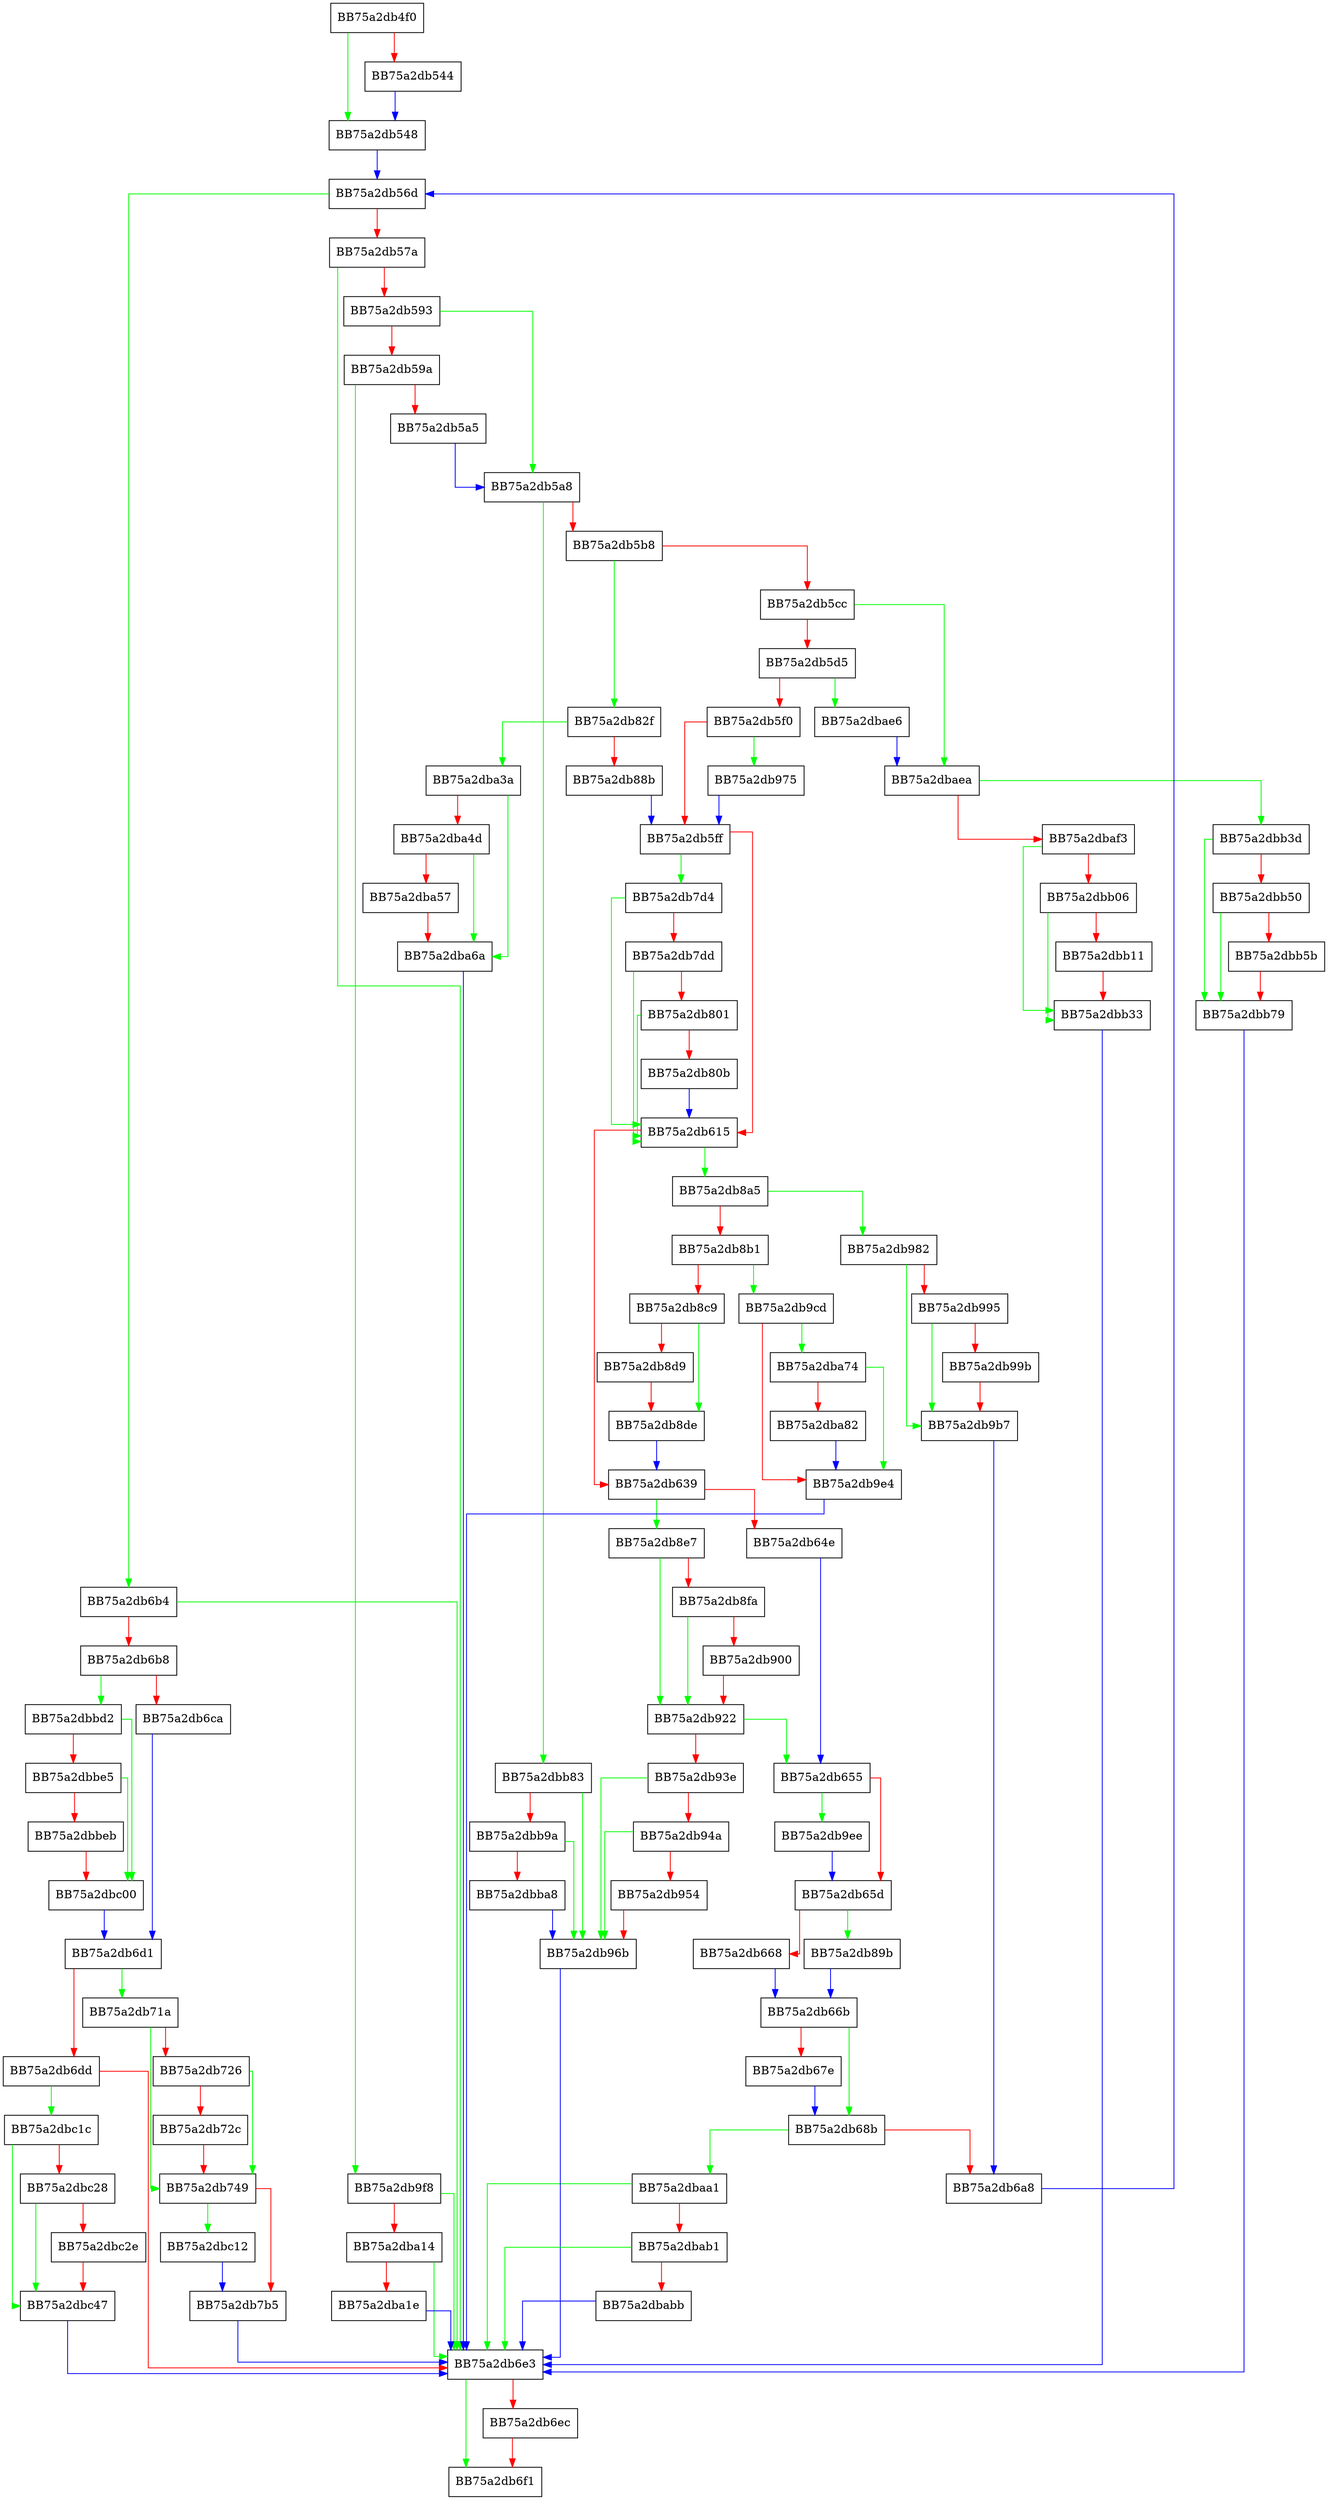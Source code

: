 digraph MapSections {
  node [shape="box"];
  graph [splines=ortho];
  BB75a2db4f0 -> BB75a2db548 [color="green"];
  BB75a2db4f0 -> BB75a2db544 [color="red"];
  BB75a2db544 -> BB75a2db548 [color="blue"];
  BB75a2db548 -> BB75a2db56d [color="blue"];
  BB75a2db56d -> BB75a2db6b4 [color="green"];
  BB75a2db56d -> BB75a2db57a [color="red"];
  BB75a2db57a -> BB75a2db6e3 [color="green"];
  BB75a2db57a -> BB75a2db593 [color="red"];
  BB75a2db593 -> BB75a2db5a8 [color="green"];
  BB75a2db593 -> BB75a2db59a [color="red"];
  BB75a2db59a -> BB75a2db9f8 [color="green"];
  BB75a2db59a -> BB75a2db5a5 [color="red"];
  BB75a2db5a5 -> BB75a2db5a8 [color="blue"];
  BB75a2db5a8 -> BB75a2dbb83 [color="green"];
  BB75a2db5a8 -> BB75a2db5b8 [color="red"];
  BB75a2db5b8 -> BB75a2db82f [color="green"];
  BB75a2db5b8 -> BB75a2db5cc [color="red"];
  BB75a2db5cc -> BB75a2dbaea [color="green"];
  BB75a2db5cc -> BB75a2db5d5 [color="red"];
  BB75a2db5d5 -> BB75a2dbae6 [color="green"];
  BB75a2db5d5 -> BB75a2db5f0 [color="red"];
  BB75a2db5f0 -> BB75a2db975 [color="green"];
  BB75a2db5f0 -> BB75a2db5ff [color="red"];
  BB75a2db5ff -> BB75a2db7d4 [color="green"];
  BB75a2db5ff -> BB75a2db615 [color="red"];
  BB75a2db615 -> BB75a2db8a5 [color="green"];
  BB75a2db615 -> BB75a2db639 [color="red"];
  BB75a2db639 -> BB75a2db8e7 [color="green"];
  BB75a2db639 -> BB75a2db64e [color="red"];
  BB75a2db64e -> BB75a2db655 [color="blue"];
  BB75a2db655 -> BB75a2db9ee [color="green"];
  BB75a2db655 -> BB75a2db65d [color="red"];
  BB75a2db65d -> BB75a2db89b [color="green"];
  BB75a2db65d -> BB75a2db668 [color="red"];
  BB75a2db668 -> BB75a2db66b [color="blue"];
  BB75a2db66b -> BB75a2db68b [color="green"];
  BB75a2db66b -> BB75a2db67e [color="red"];
  BB75a2db67e -> BB75a2db68b [color="blue"];
  BB75a2db68b -> BB75a2dbaa1 [color="green"];
  BB75a2db68b -> BB75a2db6a8 [color="red"];
  BB75a2db6a8 -> BB75a2db56d [color="blue"];
  BB75a2db6b4 -> BB75a2db6e3 [color="green"];
  BB75a2db6b4 -> BB75a2db6b8 [color="red"];
  BB75a2db6b8 -> BB75a2dbbd2 [color="green"];
  BB75a2db6b8 -> BB75a2db6ca [color="red"];
  BB75a2db6ca -> BB75a2db6d1 [color="blue"];
  BB75a2db6d1 -> BB75a2db71a [color="green"];
  BB75a2db6d1 -> BB75a2db6dd [color="red"];
  BB75a2db6dd -> BB75a2dbc1c [color="green"];
  BB75a2db6dd -> BB75a2db6e3 [color="red"];
  BB75a2db6e3 -> BB75a2db6f1 [color="green"];
  BB75a2db6e3 -> BB75a2db6ec [color="red"];
  BB75a2db6ec -> BB75a2db6f1 [color="red"];
  BB75a2db71a -> BB75a2db749 [color="green"];
  BB75a2db71a -> BB75a2db726 [color="red"];
  BB75a2db726 -> BB75a2db749 [color="green"];
  BB75a2db726 -> BB75a2db72c [color="red"];
  BB75a2db72c -> BB75a2db749 [color="red"];
  BB75a2db749 -> BB75a2dbc12 [color="green"];
  BB75a2db749 -> BB75a2db7b5 [color="red"];
  BB75a2db7b5 -> BB75a2db6e3 [color="blue"];
  BB75a2db7d4 -> BB75a2db615 [color="green"];
  BB75a2db7d4 -> BB75a2db7dd [color="red"];
  BB75a2db7dd -> BB75a2db615 [color="green"];
  BB75a2db7dd -> BB75a2db801 [color="red"];
  BB75a2db801 -> BB75a2db615 [color="green"];
  BB75a2db801 -> BB75a2db80b [color="red"];
  BB75a2db80b -> BB75a2db615 [color="blue"];
  BB75a2db82f -> BB75a2dba3a [color="green"];
  BB75a2db82f -> BB75a2db88b [color="red"];
  BB75a2db88b -> BB75a2db5ff [color="blue"];
  BB75a2db89b -> BB75a2db66b [color="blue"];
  BB75a2db8a5 -> BB75a2db982 [color="green"];
  BB75a2db8a5 -> BB75a2db8b1 [color="red"];
  BB75a2db8b1 -> BB75a2db9cd [color="green"];
  BB75a2db8b1 -> BB75a2db8c9 [color="red"];
  BB75a2db8c9 -> BB75a2db8de [color="green"];
  BB75a2db8c9 -> BB75a2db8d9 [color="red"];
  BB75a2db8d9 -> BB75a2db8de [color="red"];
  BB75a2db8de -> BB75a2db639 [color="blue"];
  BB75a2db8e7 -> BB75a2db922 [color="green"];
  BB75a2db8e7 -> BB75a2db8fa [color="red"];
  BB75a2db8fa -> BB75a2db922 [color="green"];
  BB75a2db8fa -> BB75a2db900 [color="red"];
  BB75a2db900 -> BB75a2db922 [color="red"];
  BB75a2db922 -> BB75a2db655 [color="green"];
  BB75a2db922 -> BB75a2db93e [color="red"];
  BB75a2db93e -> BB75a2db96b [color="green"];
  BB75a2db93e -> BB75a2db94a [color="red"];
  BB75a2db94a -> BB75a2db96b [color="green"];
  BB75a2db94a -> BB75a2db954 [color="red"];
  BB75a2db954 -> BB75a2db96b [color="red"];
  BB75a2db96b -> BB75a2db6e3 [color="blue"];
  BB75a2db975 -> BB75a2db5ff [color="blue"];
  BB75a2db982 -> BB75a2db9b7 [color="green"];
  BB75a2db982 -> BB75a2db995 [color="red"];
  BB75a2db995 -> BB75a2db9b7 [color="green"];
  BB75a2db995 -> BB75a2db99b [color="red"];
  BB75a2db99b -> BB75a2db9b7 [color="red"];
  BB75a2db9b7 -> BB75a2db6a8 [color="blue"];
  BB75a2db9cd -> BB75a2dba74 [color="green"];
  BB75a2db9cd -> BB75a2db9e4 [color="red"];
  BB75a2db9e4 -> BB75a2db6e3 [color="blue"];
  BB75a2db9ee -> BB75a2db65d [color="blue"];
  BB75a2db9f8 -> BB75a2db6e3 [color="green"];
  BB75a2db9f8 -> BB75a2dba14 [color="red"];
  BB75a2dba14 -> BB75a2db6e3 [color="green"];
  BB75a2dba14 -> BB75a2dba1e [color="red"];
  BB75a2dba1e -> BB75a2db6e3 [color="blue"];
  BB75a2dba3a -> BB75a2dba6a [color="green"];
  BB75a2dba3a -> BB75a2dba4d [color="red"];
  BB75a2dba4d -> BB75a2dba6a [color="green"];
  BB75a2dba4d -> BB75a2dba57 [color="red"];
  BB75a2dba57 -> BB75a2dba6a [color="red"];
  BB75a2dba6a -> BB75a2db6e3 [color="blue"];
  BB75a2dba74 -> BB75a2db9e4 [color="green"];
  BB75a2dba74 -> BB75a2dba82 [color="red"];
  BB75a2dba82 -> BB75a2db9e4 [color="blue"];
  BB75a2dbaa1 -> BB75a2db6e3 [color="green"];
  BB75a2dbaa1 -> BB75a2dbab1 [color="red"];
  BB75a2dbab1 -> BB75a2db6e3 [color="green"];
  BB75a2dbab1 -> BB75a2dbabb [color="red"];
  BB75a2dbabb -> BB75a2db6e3 [color="blue"];
  BB75a2dbae6 -> BB75a2dbaea [color="blue"];
  BB75a2dbaea -> BB75a2dbb3d [color="green"];
  BB75a2dbaea -> BB75a2dbaf3 [color="red"];
  BB75a2dbaf3 -> BB75a2dbb33 [color="green"];
  BB75a2dbaf3 -> BB75a2dbb06 [color="red"];
  BB75a2dbb06 -> BB75a2dbb33 [color="green"];
  BB75a2dbb06 -> BB75a2dbb11 [color="red"];
  BB75a2dbb11 -> BB75a2dbb33 [color="red"];
  BB75a2dbb33 -> BB75a2db6e3 [color="blue"];
  BB75a2dbb3d -> BB75a2dbb79 [color="green"];
  BB75a2dbb3d -> BB75a2dbb50 [color="red"];
  BB75a2dbb50 -> BB75a2dbb79 [color="green"];
  BB75a2dbb50 -> BB75a2dbb5b [color="red"];
  BB75a2dbb5b -> BB75a2dbb79 [color="red"];
  BB75a2dbb79 -> BB75a2db6e3 [color="blue"];
  BB75a2dbb83 -> BB75a2db96b [color="green"];
  BB75a2dbb83 -> BB75a2dbb9a [color="red"];
  BB75a2dbb9a -> BB75a2db96b [color="green"];
  BB75a2dbb9a -> BB75a2dbba8 [color="red"];
  BB75a2dbba8 -> BB75a2db96b [color="blue"];
  BB75a2dbbd2 -> BB75a2dbc00 [color="green"];
  BB75a2dbbd2 -> BB75a2dbbe5 [color="red"];
  BB75a2dbbe5 -> BB75a2dbc00 [color="green"];
  BB75a2dbbe5 -> BB75a2dbbeb [color="red"];
  BB75a2dbbeb -> BB75a2dbc00 [color="red"];
  BB75a2dbc00 -> BB75a2db6d1 [color="blue"];
  BB75a2dbc12 -> BB75a2db7b5 [color="blue"];
  BB75a2dbc1c -> BB75a2dbc47 [color="green"];
  BB75a2dbc1c -> BB75a2dbc28 [color="red"];
  BB75a2dbc28 -> BB75a2dbc47 [color="green"];
  BB75a2dbc28 -> BB75a2dbc2e [color="red"];
  BB75a2dbc2e -> BB75a2dbc47 [color="red"];
  BB75a2dbc47 -> BB75a2db6e3 [color="blue"];
}